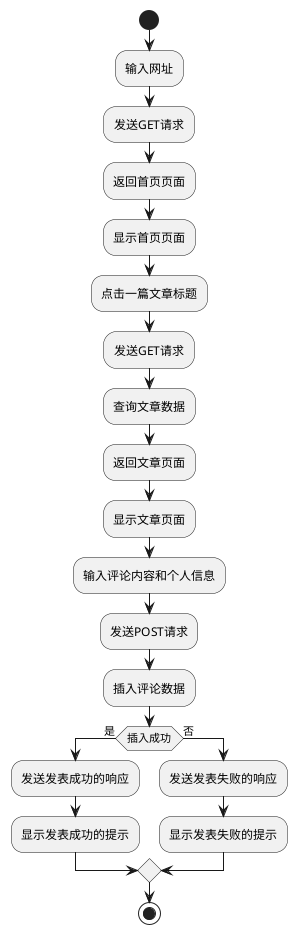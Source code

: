 @startuml
start
:输入网址;
:发送GET请求;
:返回首页页面;
:显示首页页面;
:点击一篇文章标题;
:发送GET请求;
:查询文章数据;
:返回文章页面;
:显示文章页面;

:输入评论内容和个人信息;
:发送POST请求;
:插入评论数据;
if (插入成功) then (是)
  :发送发表成功的响应;
  :显示发表成功的提示;
else (否)
  :发送发表失败的响应;
  :显示发表失败的提示;
endif
stop
@enduml
